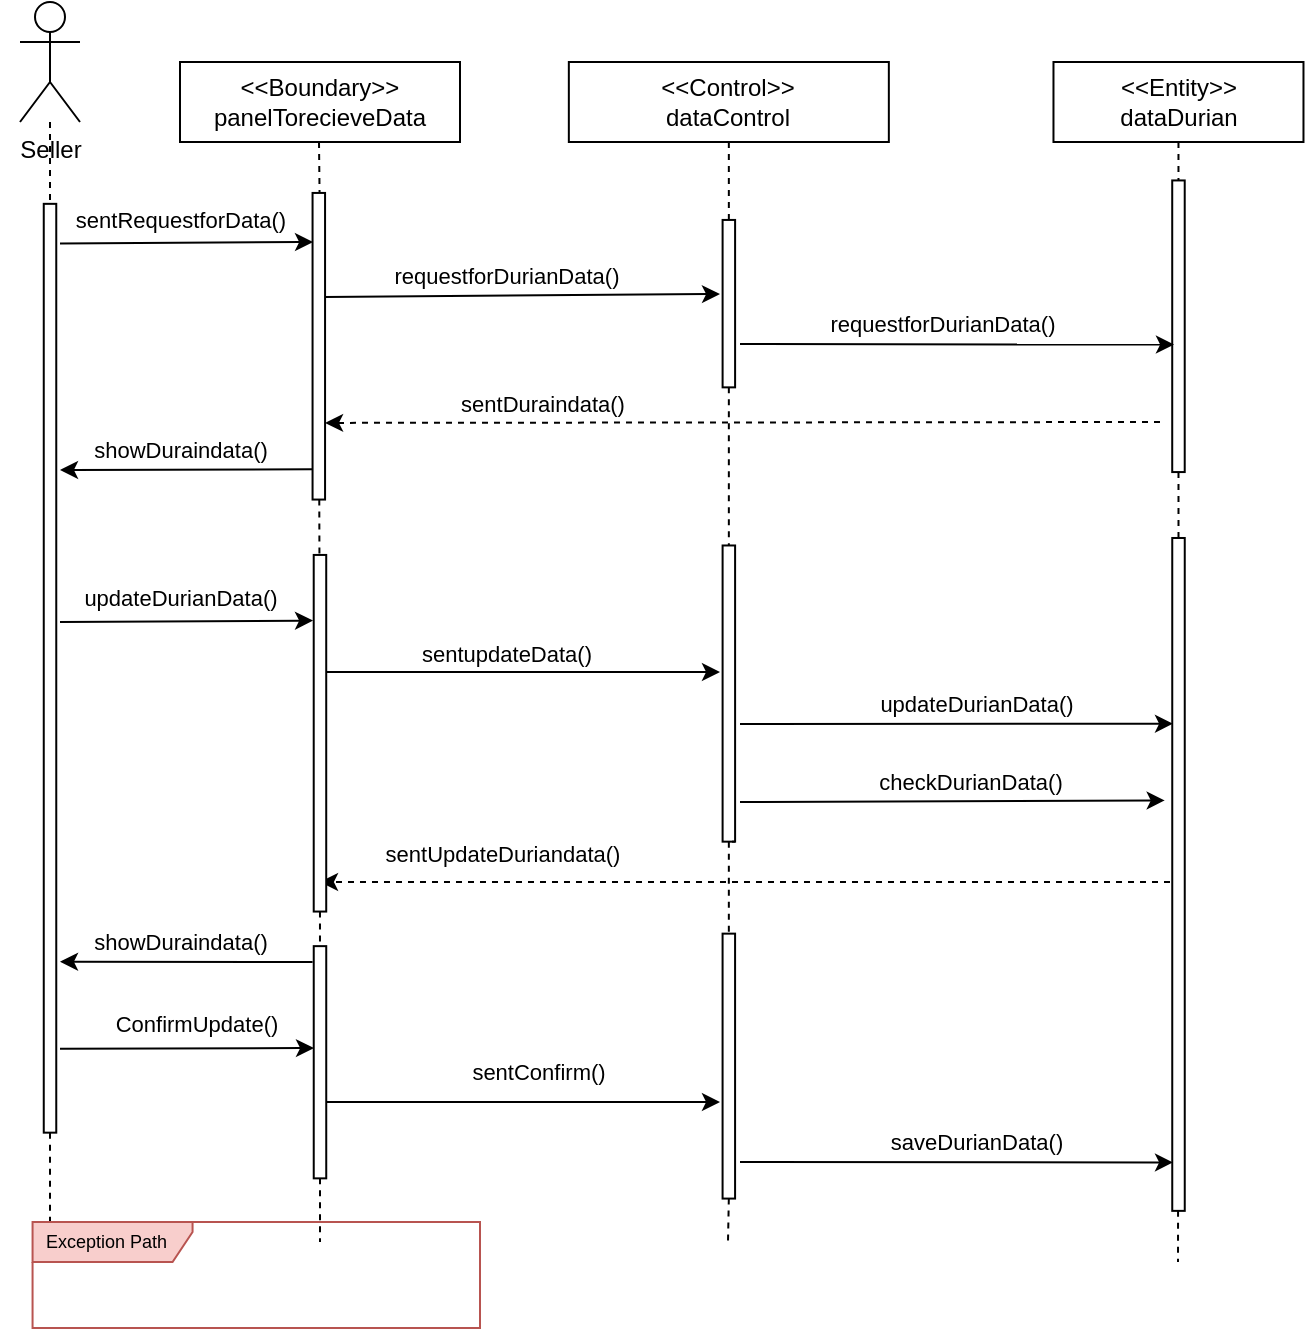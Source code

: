<mxfile>
    <diagram id="cL9ai_w-RHlp5UJVBhCa" name="Page-1">
        <mxGraphModel dx="509" dy="755" grid="1" gridSize="10" guides="1" tooltips="1" connect="1" arrows="1" fold="1" page="1" pageScale="1" pageWidth="850" pageHeight="1100" math="0" shadow="0">
            <root>
                <mxCell id="0"/>
                <mxCell id="1" parent="0"/>
                <mxCell id="94" style="edgeStyle=none;jumpSize=6;html=1;dashed=1;strokeWidth=1;endArrow=none;endFill=0;startArrow=none;" parent="1" source="95" edge="1">
                    <mxGeometry relative="1" as="geometry">
                        <mxPoint x="75" y="640" as="targetPoint"/>
                    </mxGeometry>
                </mxCell>
                <object label="Seller" Seller="" id="5">
                    <mxCell style="shape=umlActor;verticalLabelPosition=bottom;verticalAlign=top;html=1;outlineConnect=0;" parent="1" vertex="1">
                        <mxGeometry x="60" y="20" width="30" height="60" as="geometry"/>
                    </mxCell>
                </object>
                <mxCell id="9" value="&amp;lt;&amp;lt;Control&amp;gt;&amp;gt;&lt;br&gt;dataControl" style="rounded=0;whiteSpace=wrap;html=1;" parent="1" vertex="1">
                    <mxGeometry x="334.42" y="50" width="160" height="40" as="geometry"/>
                </mxCell>
                <mxCell id="84" style="edgeStyle=none;jumpSize=6;html=1;entryX=1;entryY=0.5;entryDx=0;entryDy=0;dashed=1;strokeWidth=1;endArrow=none;endFill=0;startArrow=none;" parent="1" source="86" target="58" edge="1">
                    <mxGeometry relative="1" as="geometry"/>
                </mxCell>
                <mxCell id="10" value="&amp;lt;&amp;lt;Entity&amp;gt;&amp;gt;&lt;br&gt;dataDurian" style="rounded=0;whiteSpace=wrap;html=1;" parent="1" vertex="1">
                    <mxGeometry x="576.74" y="50" width="125" height="40" as="geometry"/>
                </mxCell>
                <mxCell id="20" value="" style="endArrow=classic;html=1;jumpSize=6;entryX=0.25;entryY=1;entryDx=0;entryDy=0;dashed=1;" parent="1" target="88" edge="1">
                    <mxGeometry width="50" height="50" relative="1" as="geometry">
                        <mxPoint x="630" y="230" as="sourcePoint"/>
                        <mxPoint x="220" y="220" as="targetPoint"/>
                    </mxGeometry>
                </mxCell>
                <mxCell id="22" value="sentDuraindata()" style="edgeLabel;html=1;align=center;verticalAlign=middle;resizable=0;points=[];" parent="20" vertex="1" connectable="0">
                    <mxGeometry x="0.123" relative="1" as="geometry">
                        <mxPoint x="-75" y="-10" as="offset"/>
                    </mxGeometry>
                </mxCell>
                <mxCell id="26" value="" style="edgeStyle=none;html=1;dashed=1;endArrow=none;endFill=0;" parent="1" source="9" target="25" edge="1">
                    <mxGeometry relative="1" as="geometry">
                        <mxPoint x="390" y="510" as="targetPoint"/>
                        <mxPoint x="390" y="90" as="sourcePoint"/>
                    </mxGeometry>
                </mxCell>
                <mxCell id="93" style="edgeStyle=none;jumpSize=6;html=1;exitX=0;exitY=0.5;exitDx=0;exitDy=0;entryX=1;entryY=0.5;entryDx=0;entryDy=0;dashed=1;strokeWidth=1;endArrow=none;endFill=0;" parent="1" source="25" target="37" edge="1">
                    <mxGeometry relative="1" as="geometry"/>
                </mxCell>
                <mxCell id="25" value="" style="rounded=0;whiteSpace=wrap;html=1;rotation=-90;" parent="1" vertex="1">
                    <mxGeometry x="372.57" y="167.7" width="83.71" height="6.25" as="geometry"/>
                </mxCell>
                <mxCell id="28" value="" style="endArrow=classic;html=1;strokeWidth=1;jumpSize=6;" parent="1" edge="1">
                    <mxGeometry width="50" height="50" relative="1" as="geometry">
                        <mxPoint x="210" y="355" as="sourcePoint"/>
                        <mxPoint x="410" y="355" as="targetPoint"/>
                    </mxGeometry>
                </mxCell>
                <mxCell id="35" value="sentupdateData()" style="edgeLabel;html=1;align=center;verticalAlign=middle;resizable=0;points=[];" parent="28" vertex="1" connectable="0">
                    <mxGeometry x="0.085" y="-3" relative="1" as="geometry">
                        <mxPoint x="-16" y="-12" as="offset"/>
                    </mxGeometry>
                </mxCell>
                <mxCell id="115" style="edgeStyle=none;jumpSize=6;html=1;exitX=0;exitY=0.5;exitDx=0;exitDy=0;dashed=1;strokeWidth=1;endArrow=none;endFill=0;startArrow=none;" parent="1" source="128" edge="1">
                    <mxGeometry relative="1" as="geometry">
                        <mxPoint x="414" y="640" as="targetPoint"/>
                    </mxGeometry>
                </mxCell>
                <mxCell id="37" value="" style="rounded=0;whiteSpace=wrap;html=1;rotation=-90;" parent="1" vertex="1">
                    <mxGeometry x="340.38" y="362.66" width="148.09" height="6.25" as="geometry"/>
                </mxCell>
                <mxCell id="39" value="" style="endArrow=classic;html=1;jumpSize=6;dashed=1;entryX=0.083;entryY=0.502;entryDx=0;entryDy=0;entryPerimeter=0;" parent="1" target="90" edge="1">
                    <mxGeometry width="50" height="50" relative="1" as="geometry">
                        <mxPoint x="635" y="460" as="sourcePoint"/>
                        <mxPoint x="220" y="460" as="targetPoint"/>
                    </mxGeometry>
                </mxCell>
                <mxCell id="40" value="sentUpdateDuriandata()" style="edgeLabel;html=1;align=center;verticalAlign=middle;resizable=0;points=[];" parent="39" vertex="1" connectable="0">
                    <mxGeometry x="0.123" relative="1" as="geometry">
                        <mxPoint x="-96" y="-14" as="offset"/>
                    </mxGeometry>
                </mxCell>
                <mxCell id="52" value="" style="endArrow=classic;html=1;strokeWidth=1;jumpSize=6;" parent="1" edge="1">
                    <mxGeometry width="50" height="50" relative="1" as="geometry">
                        <mxPoint x="210.38" y="570" as="sourcePoint"/>
                        <mxPoint x="410" y="570" as="targetPoint"/>
                    </mxGeometry>
                </mxCell>
                <mxCell id="53" value="sentConfirm()" style="edgeLabel;html=1;align=center;verticalAlign=middle;resizable=0;points=[];" parent="52" vertex="1" connectable="0">
                    <mxGeometry x="0.085" y="-3" relative="1" as="geometry">
                        <mxPoint y="-18" as="offset"/>
                    </mxGeometry>
                </mxCell>
                <mxCell id="54" value="" style="endArrow=classic;html=1;strokeWidth=1;jumpSize=6;entryX=0.072;entryY=0.062;entryDx=0;entryDy=0;entryPerimeter=0;" parent="1" target="58" edge="1">
                    <mxGeometry width="50" height="50" relative="1" as="geometry">
                        <mxPoint x="420" y="600" as="sourcePoint"/>
                        <mxPoint x="630" y="600" as="targetPoint"/>
                    </mxGeometry>
                </mxCell>
                <mxCell id="55" value="saveDurianData()" style="edgeLabel;html=1;align=center;verticalAlign=middle;resizable=0;points=[];" parent="54" vertex="1" connectable="0">
                    <mxGeometry x="0.085" y="-3" relative="1" as="geometry">
                        <mxPoint y="-13" as="offset"/>
                    </mxGeometry>
                </mxCell>
                <mxCell id="56" value="" style="endArrow=classic;html=1;strokeWidth=1;jumpSize=6;entryX=0.724;entryY=0.062;entryDx=0;entryDy=0;entryPerimeter=0;" parent="1" target="58" edge="1">
                    <mxGeometry width="50" height="50" relative="1" as="geometry">
                        <mxPoint x="420" y="381" as="sourcePoint"/>
                        <mxPoint x="610" y="380" as="targetPoint"/>
                    </mxGeometry>
                </mxCell>
                <mxCell id="57" value="updateDurianData()" style="edgeLabel;html=1;align=center;verticalAlign=middle;resizable=0;points=[];" parent="56" vertex="1" connectable="0">
                    <mxGeometry x="0.085" y="-3" relative="1" as="geometry">
                        <mxPoint y="-13" as="offset"/>
                    </mxGeometry>
                </mxCell>
                <mxCell id="61" value="" style="endArrow=classic;html=1;strokeWidth=1;jumpSize=6;exitX=0.661;exitY=0.973;exitDx=0;exitDy=0;exitPerimeter=0;" parent="1" source="88" edge="1">
                    <mxGeometry width="50" height="50" relative="1" as="geometry">
                        <mxPoint x="250" y="150.67" as="sourcePoint"/>
                        <mxPoint x="410" y="166" as="targetPoint"/>
                    </mxGeometry>
                </mxCell>
                <mxCell id="62" value="requestforDurianData()" style="edgeLabel;html=1;align=center;verticalAlign=middle;resizable=0;points=[];" parent="61" vertex="1" connectable="0">
                    <mxGeometry x="0.085" y="-3" relative="1" as="geometry">
                        <mxPoint x="-17" y="-13" as="offset"/>
                    </mxGeometry>
                </mxCell>
                <mxCell id="85" style="edgeStyle=none;jumpSize=6;html=1;dashed=1;strokeWidth=1;endArrow=none;endFill=0;startArrow=none;" parent="1" source="126" edge="1">
                    <mxGeometry relative="1" as="geometry">
                        <mxPoint x="210" y="640" as="targetPoint"/>
                    </mxGeometry>
                </mxCell>
                <mxCell id="79" value="&amp;lt;&amp;lt;Boundary&amp;gt;&amp;gt;&lt;br&gt;panelTorecieveData" style="shape=umlLifeline;perimeter=lifelinePerimeter;whiteSpace=wrap;html=1;container=1;collapsible=0;recursiveResize=0;outlineConnect=0;" parent="1" vertex="1">
                    <mxGeometry x="140" y="50" width="140" height="40" as="geometry"/>
                </mxCell>
                <mxCell id="133" value="" style="edgeStyle=none;jumpSize=6;html=1;dashed=1;strokeWidth=1;endArrow=none;endFill=0;" parent="1" source="58" edge="1">
                    <mxGeometry relative="1" as="geometry">
                        <mxPoint x="639.25" y="491.435" as="targetPoint"/>
                    </mxGeometry>
                </mxCell>
                <mxCell id="134" style="edgeStyle=none;jumpSize=6;html=1;dashed=1;strokeWidth=1;endArrow=none;endFill=0;" parent="1" source="58" edge="1">
                    <mxGeometry relative="1" as="geometry">
                        <mxPoint x="639" y="650" as="targetPoint"/>
                    </mxGeometry>
                </mxCell>
                <mxCell id="58" value="" style="rounded=0;whiteSpace=wrap;html=1;rotation=-90;" parent="1" vertex="1">
                    <mxGeometry x="471.03" y="453.09" width="336.44" height="6.25" as="geometry"/>
                </mxCell>
                <mxCell id="87" value="" style="edgeStyle=none;jumpSize=6;html=1;entryX=1;entryY=0.5;entryDx=0;entryDy=0;dashed=1;strokeWidth=1;endArrow=none;endFill=0;" parent="1" source="10" target="86" edge="1">
                    <mxGeometry relative="1" as="geometry">
                        <mxPoint x="639.24" y="90" as="sourcePoint"/>
                        <mxPoint x="639.245" y="322.37" as="targetPoint"/>
                    </mxGeometry>
                </mxCell>
                <mxCell id="86" value="" style="rounded=0;whiteSpace=wrap;html=1;rotation=-90;" parent="1" vertex="1">
                    <mxGeometry x="566.33" y="179" width="145.81" height="6.25" as="geometry"/>
                </mxCell>
                <mxCell id="89" value="" style="edgeStyle=none;jumpSize=6;html=1;dashed=1;strokeWidth=1;endArrow=none;endFill=0;" parent="1" source="79" target="88" edge="1">
                    <mxGeometry relative="1" as="geometry">
                        <mxPoint x="210" y="670.0" as="targetPoint"/>
                        <mxPoint x="209.786" y="90.0" as="sourcePoint"/>
                    </mxGeometry>
                </mxCell>
                <mxCell id="88" value="" style="rounded=0;whiteSpace=wrap;html=1;rotation=-90;" parent="1" vertex="1">
                    <mxGeometry x="132.75" y="189" width="153.31" height="6.25" as="geometry"/>
                </mxCell>
                <mxCell id="96" value="" style="endArrow=classic;html=1;jumpSize=6;exitX=0.099;exitY=-0.001;exitDx=0;exitDy=0;exitPerimeter=0;" parent="1" source="88" edge="1">
                    <mxGeometry width="50" height="50" relative="1" as="geometry">
                        <mxPoint x="200" y="250" as="sourcePoint"/>
                        <mxPoint x="80" y="254" as="targetPoint"/>
                    </mxGeometry>
                </mxCell>
                <mxCell id="97" value="showDuraindata()" style="edgeLabel;html=1;align=center;verticalAlign=middle;resizable=0;points=[];" parent="96" vertex="1" connectable="0">
                    <mxGeometry x="0.123" relative="1" as="geometry">
                        <mxPoint x="4" y="-10" as="offset"/>
                    </mxGeometry>
                </mxCell>
                <mxCell id="98" value="" style="edgeStyle=none;jumpSize=6;html=1;dashed=1;strokeWidth=1;endArrow=none;endFill=0;" parent="1" source="5" target="95" edge="1">
                    <mxGeometry relative="1" as="geometry">
                        <mxPoint x="75" y="660" as="targetPoint"/>
                        <mxPoint x="75" y="120" as="sourcePoint"/>
                    </mxGeometry>
                </mxCell>
                <mxCell id="95" value="" style="rounded=0;whiteSpace=wrap;html=1;rotation=-90;" parent="1" vertex="1">
                    <mxGeometry x="-157.2" y="350" width="464.41" height="6.25" as="geometry"/>
                </mxCell>
                <mxCell id="99" value="&lt;font color=&quot;#000000&quot; style=&quot;font-size: 9px;&quot;&gt;Exception Path&lt;/font&gt;" style="shape=umlFrame;whiteSpace=wrap;html=1;width=80;height=20;boundedLbl=1;verticalAlign=middle;align=left;spacingLeft=5;strokeWidth=1;fontSize=9;fillColor=#f8cecc;strokeColor=#b85450;" parent="1" vertex="1">
                    <mxGeometry x="66.28" y="630" width="223.72" height="53" as="geometry"/>
                </mxCell>
                <mxCell id="106" value="" style="endArrow=classic;html=1;strokeWidth=1;jumpSize=6;entryX=0.561;entryY=0.021;entryDx=0;entryDy=0;entryPerimeter=0;" parent="1" target="126" edge="1">
                    <mxGeometry width="50" height="50" relative="1" as="geometry">
                        <mxPoint x="80" y="543.38" as="sourcePoint"/>
                        <mxPoint x="207" y="543" as="targetPoint"/>
                    </mxGeometry>
                </mxCell>
                <mxCell id="107" value="ConfirmUpdate()" style="edgeLabel;html=1;align=center;verticalAlign=middle;resizable=0;points=[];" parent="106" vertex="1" connectable="0">
                    <mxGeometry x="0.085" y="-3" relative="1" as="geometry">
                        <mxPoint x="-1" y="-15" as="offset"/>
                    </mxGeometry>
                </mxCell>
                <mxCell id="111" value="" style="endArrow=classic;html=1;strokeWidth=1;jumpSize=6;entryX=0.437;entryY=0.142;entryDx=0;entryDy=0;entryPerimeter=0;" parent="1" target="86" edge="1">
                    <mxGeometry width="50" height="50" relative="1" as="geometry">
                        <mxPoint x="420" y="191" as="sourcePoint"/>
                        <mxPoint x="630" y="192" as="targetPoint"/>
                    </mxGeometry>
                </mxCell>
                <mxCell id="112" value="requestforDurianData()" style="edgeLabel;html=1;align=center;verticalAlign=middle;resizable=0;points=[];" parent="111" vertex="1" connectable="0">
                    <mxGeometry x="0.085" y="-3" relative="1" as="geometry">
                        <mxPoint x="-17" y="-13" as="offset"/>
                    </mxGeometry>
                </mxCell>
                <mxCell id="114" value="" style="edgeStyle=none;jumpSize=6;html=1;dashed=1;strokeWidth=1;endArrow=none;endFill=0;startArrow=none;" parent="1" source="88" target="90" edge="1">
                    <mxGeometry relative="1" as="geometry">
                        <mxPoint x="210" y="670" as="targetPoint"/>
                        <mxPoint x="209.5" y="268.78" as="sourcePoint"/>
                    </mxGeometry>
                </mxCell>
                <mxCell id="90" value="" style="rounded=0;whiteSpace=wrap;html=1;rotation=-90;" parent="1" vertex="1">
                    <mxGeometry x="120.83" y="382.5" width="178.31" height="6.25" as="geometry"/>
                </mxCell>
                <mxCell id="119" value="" style="endArrow=classic;html=1;strokeWidth=1;jumpSize=6;entryX=0.816;entryY=-0.055;entryDx=0;entryDy=0;entryPerimeter=0;" parent="1" target="90" edge="1">
                    <mxGeometry width="50" height="50" relative="1" as="geometry">
                        <mxPoint x="80" y="330" as="sourcePoint"/>
                        <mxPoint x="200" y="330" as="targetPoint"/>
                    </mxGeometry>
                </mxCell>
                <mxCell id="120" value="updateDurianData()" style="edgeLabel;html=1;align=center;verticalAlign=middle;resizable=0;points=[];" parent="119" vertex="1" connectable="0">
                    <mxGeometry x="0.085" y="-3" relative="1" as="geometry">
                        <mxPoint x="-9" y="-15" as="offset"/>
                    </mxGeometry>
                </mxCell>
                <mxCell id="124" value="" style="endArrow=classic;html=1;jumpSize=6;exitX=0.099;exitY=-0.001;exitDx=0;exitDy=0;exitPerimeter=0;entryX=0.184;entryY=1.299;entryDx=0;entryDy=0;entryPerimeter=0;" parent="1" target="95" edge="1">
                    <mxGeometry width="50" height="50" relative="1" as="geometry">
                        <mxPoint x="206.274" y="500.002" as="sourcePoint"/>
                        <mxPoint x="90" y="500" as="targetPoint"/>
                    </mxGeometry>
                </mxCell>
                <mxCell id="125" value="showDuraindata()" style="edgeLabel;html=1;align=center;verticalAlign=middle;resizable=0;points=[];" parent="124" vertex="1" connectable="0">
                    <mxGeometry x="0.123" relative="1" as="geometry">
                        <mxPoint x="4" y="-10" as="offset"/>
                    </mxGeometry>
                </mxCell>
                <mxCell id="127" value="" style="edgeStyle=none;jumpSize=6;html=1;dashed=1;strokeWidth=1;endArrow=none;endFill=0;startArrow=none;" parent="1" source="90" target="126" edge="1">
                    <mxGeometry relative="1" as="geometry">
                        <mxPoint x="210" y="640" as="targetPoint"/>
                        <mxPoint x="209.99" y="474.78" as="sourcePoint"/>
                    </mxGeometry>
                </mxCell>
                <mxCell id="126" value="" style="rounded=0;whiteSpace=wrap;html=1;rotation=-90;" parent="1" vertex="1">
                    <mxGeometry x="151.94" y="547" width="116.11" height="6.25" as="geometry"/>
                </mxCell>
                <mxCell id="129" value="" style="edgeStyle=none;jumpSize=6;html=1;exitX=0;exitY=0.5;exitDx=0;exitDy=0;dashed=1;strokeWidth=1;endArrow=none;endFill=0;" parent="1" source="37" target="128" edge="1">
                    <mxGeometry relative="1" as="geometry">
                        <mxPoint x="414" y="640" as="targetPoint"/>
                        <mxPoint x="414.425" y="419.07" as="sourcePoint"/>
                    </mxGeometry>
                </mxCell>
                <mxCell id="128" value="" style="rounded=0;whiteSpace=wrap;html=1;rotation=-90;" parent="1" vertex="1">
                    <mxGeometry x="348.18" y="548.93" width="132.47" height="6.25" as="geometry"/>
                </mxCell>
                <mxCell id="135" value="" style="endArrow=classic;html=1;strokeWidth=1;jumpSize=6;entryX=0.816;entryY=-0.055;entryDx=0;entryDy=0;entryPerimeter=0;" parent="1" edge="1">
                    <mxGeometry width="50" height="50" relative="1" as="geometry">
                        <mxPoint x="80" y="140.72" as="sourcePoint"/>
                        <mxPoint x="206.516" y="139.999" as="targetPoint"/>
                    </mxGeometry>
                </mxCell>
                <mxCell id="136" value="sentRequestforData()" style="edgeLabel;html=1;align=center;verticalAlign=middle;resizable=0;points=[];" parent="135" vertex="1" connectable="0">
                    <mxGeometry x="0.085" y="-3" relative="1" as="geometry">
                        <mxPoint x="-9" y="-15" as="offset"/>
                    </mxGeometry>
                </mxCell>
                <mxCell id="137" style="edgeStyle=none;jumpSize=6;html=1;exitX=0;exitY=1;exitDx=0;exitDy=0;entryX=0;entryY=0.75;entryDx=0;entryDy=0;dashed=1;strokeWidth=1;endArrow=none;endFill=0;" parent="1" source="37" target="37" edge="1">
                    <mxGeometry relative="1" as="geometry"/>
                </mxCell>
                <mxCell id="139" value="" style="endArrow=classic;html=1;strokeWidth=1;jumpSize=6;entryX=0.61;entryY=-0.604;entryDx=0;entryDy=0;entryPerimeter=0;" parent="1" target="58" edge="1">
                    <mxGeometry width="50" height="50" relative="1" as="geometry">
                        <mxPoint x="420" y="420" as="sourcePoint"/>
                        <mxPoint x="610" y="420" as="targetPoint"/>
                    </mxGeometry>
                </mxCell>
                <mxCell id="140" value="checkDurianData()" style="edgeLabel;html=1;align=center;verticalAlign=middle;resizable=0;points=[];" parent="139" vertex="1" connectable="0">
                    <mxGeometry x="0.085" y="-3" relative="1" as="geometry">
                        <mxPoint y="-13" as="offset"/>
                    </mxGeometry>
                </mxCell>
                <mxCell id="147" value="&lt;span id=&quot;docs-internal-guid-a4dca4d2-7fff-c7ac-7c5a-d3401afc850f&quot;&gt;&lt;span style=&quot;font-family: Arial; background-color: transparent; font-variant-numeric: normal; font-variant-east-asian: normal; vertical-align: baseline;&quot;&gt;&lt;font color=&quot;#ffffff&quot; style=&quot;font-size: 11px;&quot;&gt;&amp;nbsp;หากไม่ยืนยัน จะยกเลิกการแก้ไขข้อมูลสินค้า&lt;/font&gt;&lt;/span&gt;&lt;/span&gt;" style="text;html=1;strokeColor=none;fillColor=none;align=center;verticalAlign=middle;whiteSpace=wrap;rounded=0;fontColor=#000000;" parent="1" vertex="1">
                    <mxGeometry x="50" y="653" width="270" height="30" as="geometry"/>
                </mxCell>
            </root>
        </mxGraphModel>
    </diagram>
</mxfile>